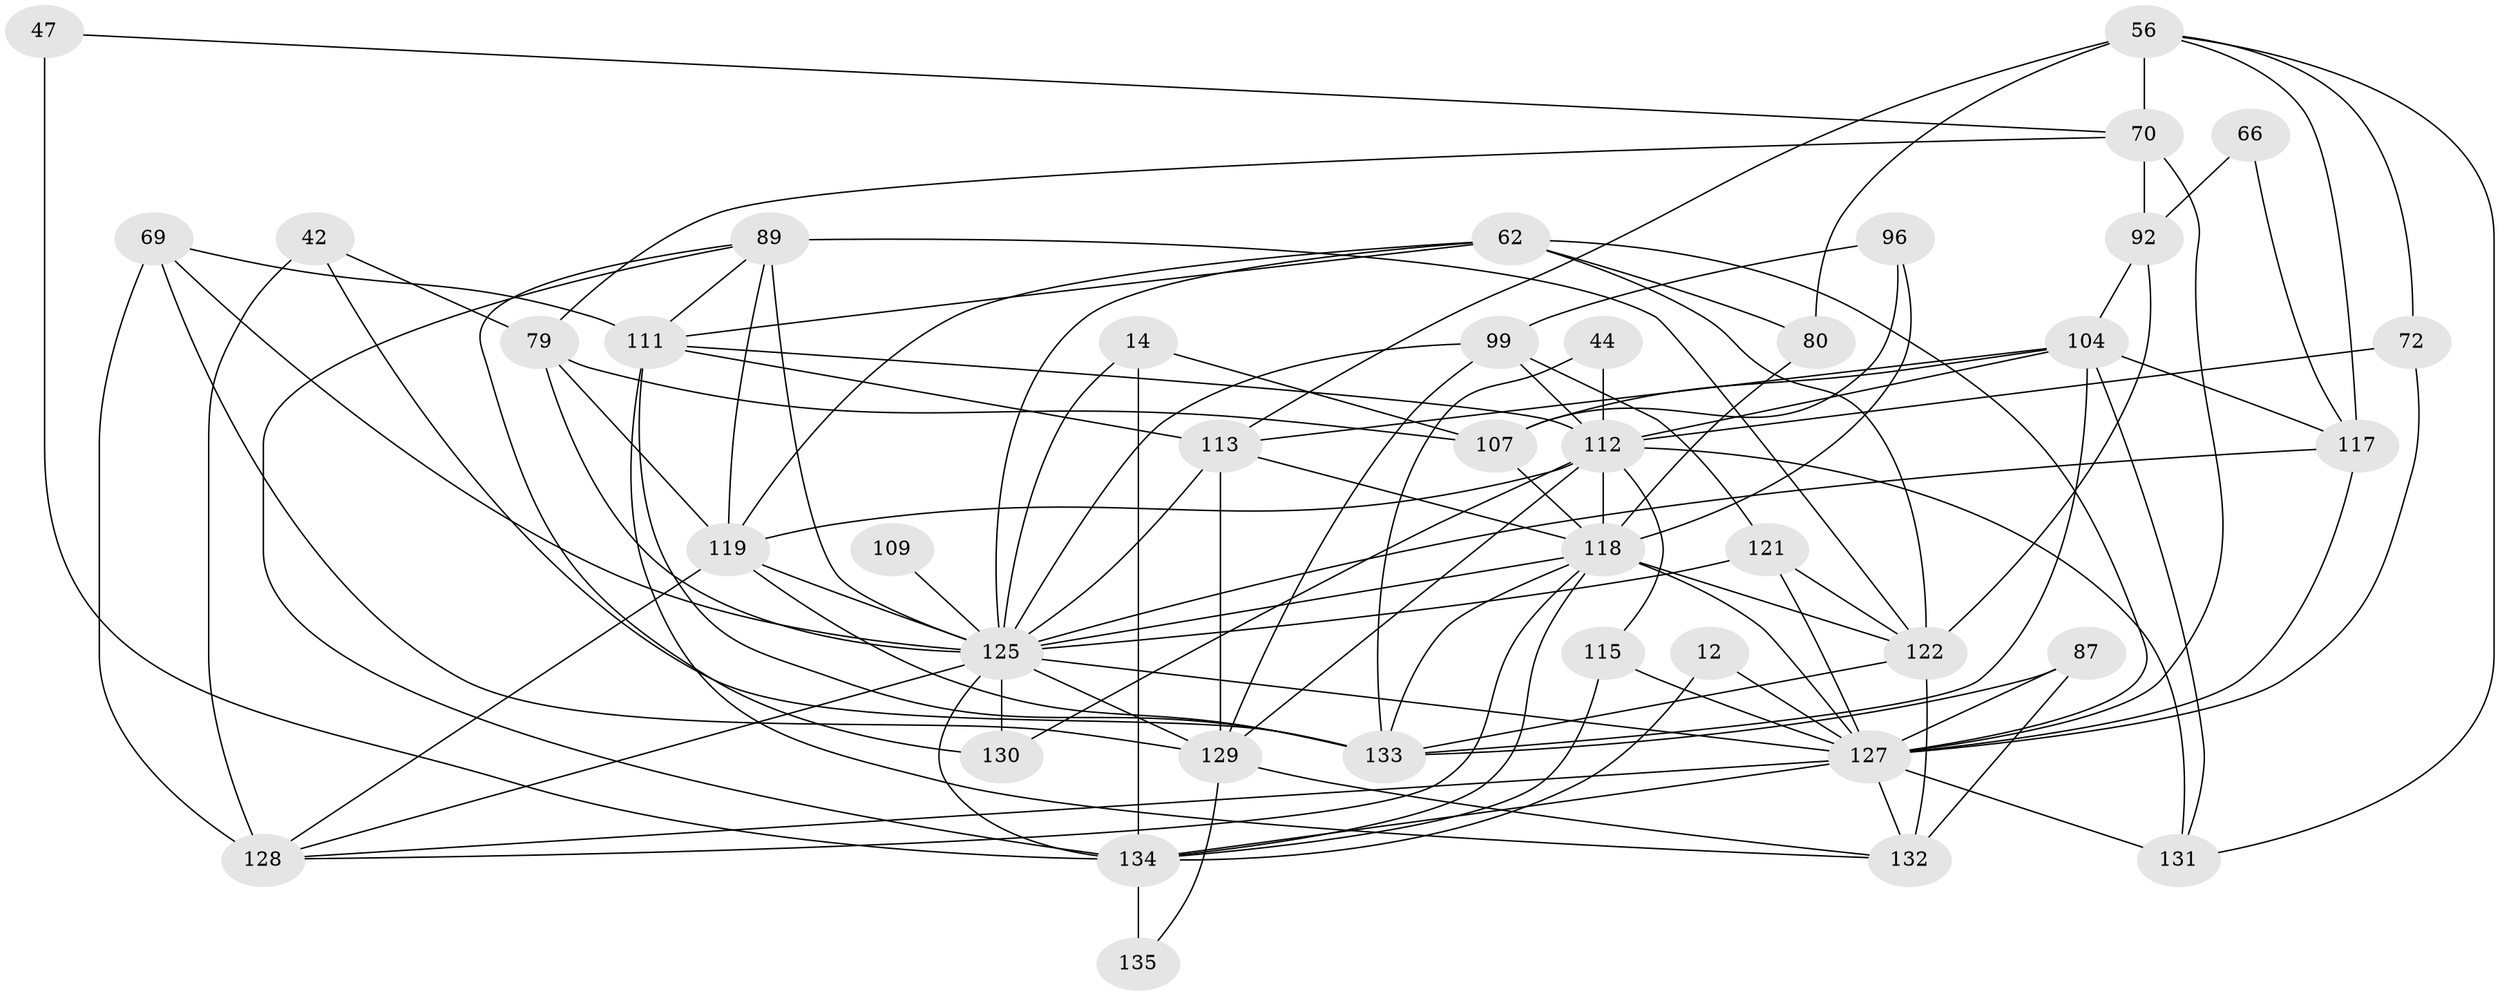 // original degree distribution, {3: 0.2814814814814815, 2: 0.11851851851851852, 5: 0.15555555555555556, 8: 0.014814814814814815, 4: 0.3037037037037037, 6: 0.08888888888888889, 7: 0.02962962962962963, 9: 0.007407407407407408}
// Generated by graph-tools (version 1.1) at 2025/52/03/04/25 21:52:16]
// undirected, 40 vertices, 108 edges
graph export_dot {
graph [start="1"]
  node [color=gray90,style=filled];
  12;
  14;
  42 [super="+33"];
  44;
  47;
  56 [super="+16"];
  62 [super="+54"];
  66;
  69 [super="+6"];
  70 [super="+37"];
  72;
  79;
  80;
  87;
  89 [super="+74+35"];
  92 [super="+55"];
  96 [super="+13"];
  99 [super="+39+24"];
  104 [super="+59"];
  107 [super="+67+68"];
  109;
  111 [super="+77+61"];
  112 [super="+1+40+102"];
  113 [super="+84+5"];
  115;
  117 [super="+86"];
  118 [super="+90+32+110+49"];
  119 [super="+51+108+100"];
  121;
  122 [super="+88+31+91"];
  125 [super="+20+81+36+116+124"];
  127 [super="+123+120"];
  128 [super="+43"];
  129 [super="+29+75"];
  130 [super="+22"];
  131 [super="+48+64+78+126"];
  132 [super="+105"];
  133 [super="+114+65+58"];
  134 [super="+8"];
  135 [super="+103"];
  12 -- 134;
  12 -- 127;
  14 -- 134 [weight=2];
  14 -- 107;
  14 -- 125;
  42 -- 79;
  42 -- 128 [weight=2];
  42 -- 133;
  44 -- 112;
  44 -- 133;
  47 -- 134 [weight=2];
  47 -- 70;
  56 -- 80;
  56 -- 70 [weight=2];
  56 -- 72;
  56 -- 131;
  56 -- 113;
  56 -- 117;
  62 -- 80;
  62 -- 125 [weight=2];
  62 -- 122 [weight=4];
  62 -- 127 [weight=2];
  62 -- 111;
  62 -- 119;
  66 -- 92;
  66 -- 117;
  69 -- 128 [weight=2];
  69 -- 111;
  69 -- 129;
  69 -- 125;
  70 -- 79;
  70 -- 92 [weight=2];
  70 -- 127 [weight=2];
  72 -- 112;
  72 -- 127;
  79 -- 107;
  79 -- 125;
  79 -- 119;
  80 -- 118;
  87 -- 132 [weight=2];
  87 -- 127;
  87 -- 133 [weight=3];
  89 -- 134;
  89 -- 125 [weight=4];
  89 -- 130;
  89 -- 122 [weight=2];
  89 -- 111 [weight=2];
  89 -- 119 [weight=2];
  92 -- 104;
  92 -- 122;
  96 -- 99 [weight=3];
  96 -- 107;
  96 -- 118 [weight=2];
  99 -- 112 [weight=2];
  99 -- 121;
  99 -- 129 [weight=2];
  99 -- 125 [weight=3];
  104 -- 131;
  104 -- 112;
  104 -- 107 [weight=2];
  104 -- 113;
  104 -- 117;
  104 -- 133;
  107 -- 118;
  109 -- 125 [weight=3];
  111 -- 112 [weight=2];
  111 -- 132;
  111 -- 113 [weight=2];
  111 -- 133 [weight=2];
  112 -- 130 [weight=2];
  112 -- 115;
  112 -- 119;
  112 -- 131 [weight=2];
  112 -- 129;
  112 -- 118 [weight=2];
  113 -- 129 [weight=2];
  113 -- 125 [weight=4];
  113 -- 118;
  115 -- 134;
  115 -- 127;
  117 -- 127 [weight=2];
  117 -- 125;
  118 -- 125 [weight=3];
  118 -- 128;
  118 -- 122 [weight=5];
  118 -- 133;
  118 -- 134;
  118 -- 127 [weight=2];
  119 -- 128;
  119 -- 125 [weight=4];
  119 -- 133;
  121 -- 122;
  121 -- 127;
  121 -- 125;
  122 -- 132;
  122 -- 133 [weight=2];
  125 -- 130 [weight=4];
  125 -- 127 [weight=4];
  125 -- 128;
  125 -- 129 [weight=2];
  125 -- 134;
  127 -- 131 [weight=4];
  127 -- 134;
  127 -- 128;
  127 -- 132;
  129 -- 132;
  129 -- 135;
  134 -- 135 [weight=2];
}
